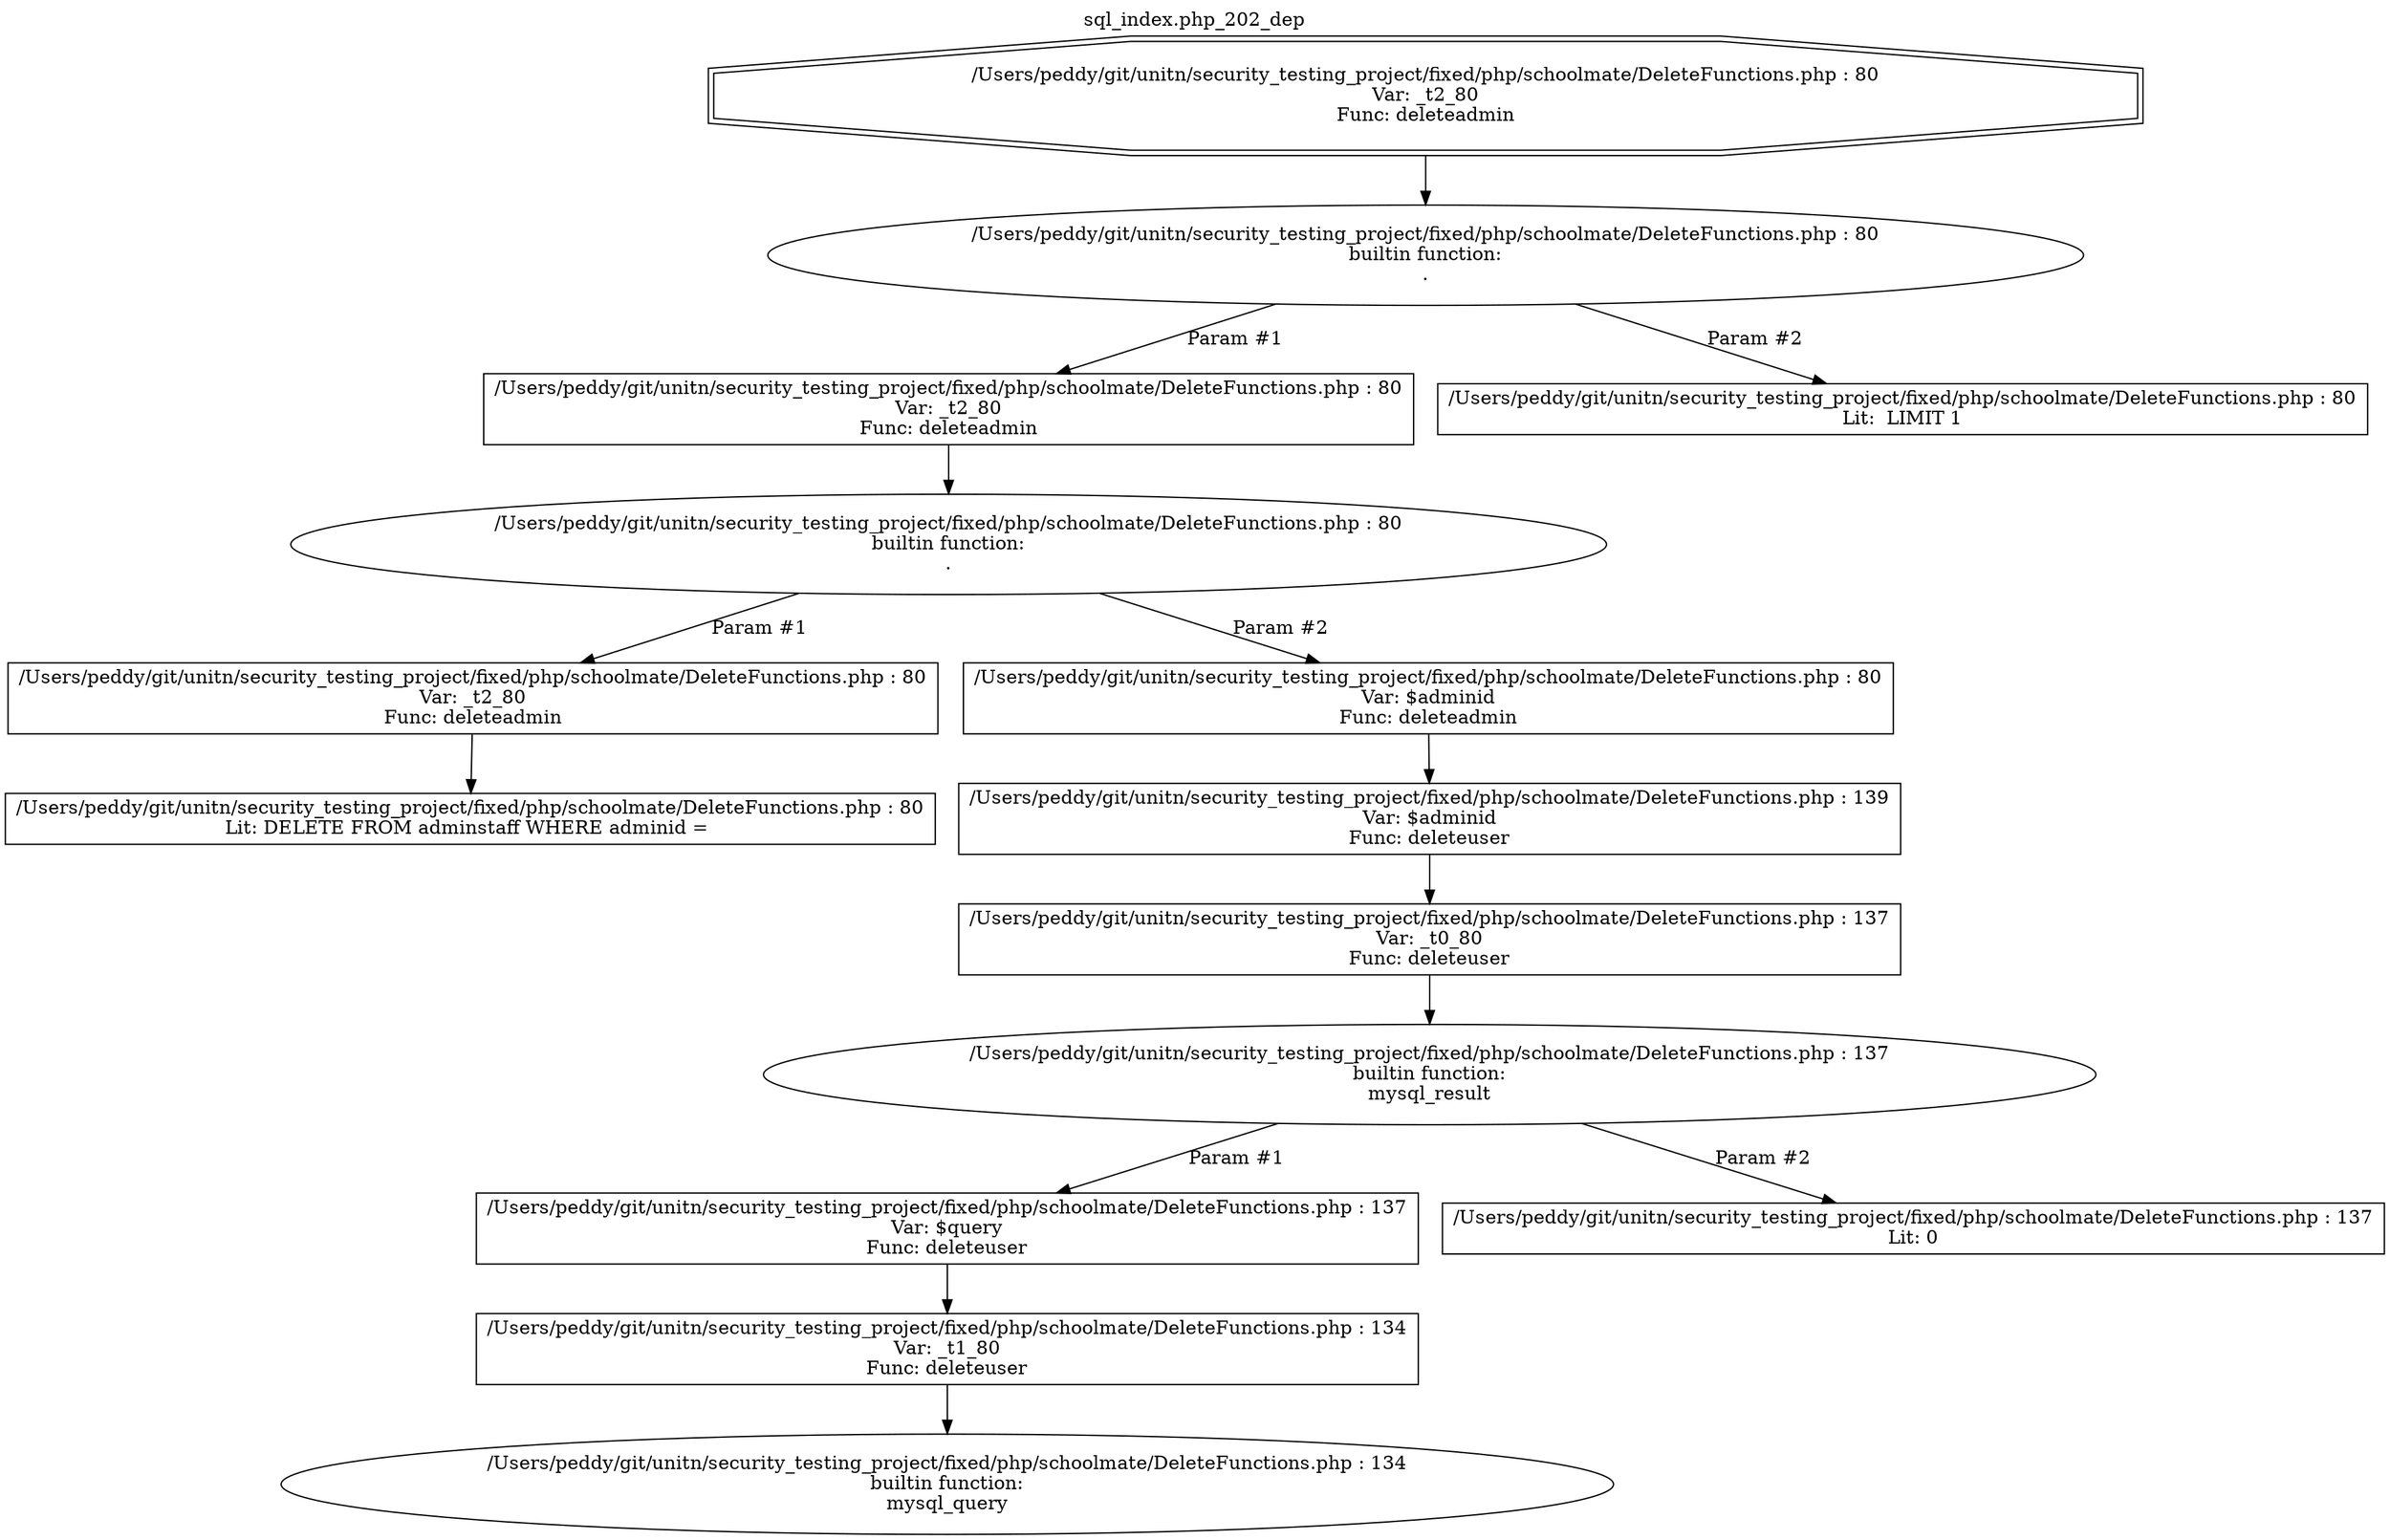 digraph cfg {
  label="sql_index.php_202_dep";
  labelloc=t;
  n1 [shape=doubleoctagon, label="/Users/peddy/git/unitn/security_testing_project/fixed/php/schoolmate/DeleteFunctions.php : 80\nVar: _t2_80\nFunc: deleteadmin\n"];
  n2 [shape=ellipse, label="/Users/peddy/git/unitn/security_testing_project/fixed/php/schoolmate/DeleteFunctions.php : 80\nbuiltin function:\n.\n"];
  n3 [shape=box, label="/Users/peddy/git/unitn/security_testing_project/fixed/php/schoolmate/DeleteFunctions.php : 80\nVar: _t2_80\nFunc: deleteadmin\n"];
  n4 [shape=ellipse, label="/Users/peddy/git/unitn/security_testing_project/fixed/php/schoolmate/DeleteFunctions.php : 80\nbuiltin function:\n.\n"];
  n5 [shape=box, label="/Users/peddy/git/unitn/security_testing_project/fixed/php/schoolmate/DeleteFunctions.php : 80\nVar: _t2_80\nFunc: deleteadmin\n"];
  n6 [shape=box, label="/Users/peddy/git/unitn/security_testing_project/fixed/php/schoolmate/DeleteFunctions.php : 80\nLit: DELETE FROM adminstaff WHERE adminid = \n"];
  n7 [shape=box, label="/Users/peddy/git/unitn/security_testing_project/fixed/php/schoolmate/DeleteFunctions.php : 80\nVar: $adminid\nFunc: deleteadmin\n"];
  n8 [shape=box, label="/Users/peddy/git/unitn/security_testing_project/fixed/php/schoolmate/DeleteFunctions.php : 139\nVar: $adminid\nFunc: deleteuser\n"];
  n9 [shape=box, label="/Users/peddy/git/unitn/security_testing_project/fixed/php/schoolmate/DeleteFunctions.php : 137\nVar: _t0_80\nFunc: deleteuser\n"];
  n10 [shape=ellipse, label="/Users/peddy/git/unitn/security_testing_project/fixed/php/schoolmate/DeleteFunctions.php : 137\nbuiltin function:\nmysql_result\n"];
  n11 [shape=box, label="/Users/peddy/git/unitn/security_testing_project/fixed/php/schoolmate/DeleteFunctions.php : 137\nVar: $query\nFunc: deleteuser\n"];
  n12 [shape=box, label="/Users/peddy/git/unitn/security_testing_project/fixed/php/schoolmate/DeleteFunctions.php : 134\nVar: _t1_80\nFunc: deleteuser\n"];
  n13 [shape=ellipse, label="/Users/peddy/git/unitn/security_testing_project/fixed/php/schoolmate/DeleteFunctions.php : 134\nbuiltin function:\nmysql_query\n"];
  n14 [shape=box, label="/Users/peddy/git/unitn/security_testing_project/fixed/php/schoolmate/DeleteFunctions.php : 137\nLit: 0\n"];
  n15 [shape=box, label="/Users/peddy/git/unitn/security_testing_project/fixed/php/schoolmate/DeleteFunctions.php : 80\nLit:  LIMIT 1\n"];
  n1 -> n2;
  n3 -> n4;
  n5 -> n6;
  n4 -> n5[label="Param #1"];
  n4 -> n7[label="Param #2"];
  n9 -> n10;
  n12 -> n13;
  n11 -> n12;
  n10 -> n11[label="Param #1"];
  n10 -> n14[label="Param #2"];
  n8 -> n9;
  n7 -> n8;
  n2 -> n3[label="Param #1"];
  n2 -> n15[label="Param #2"];
}
